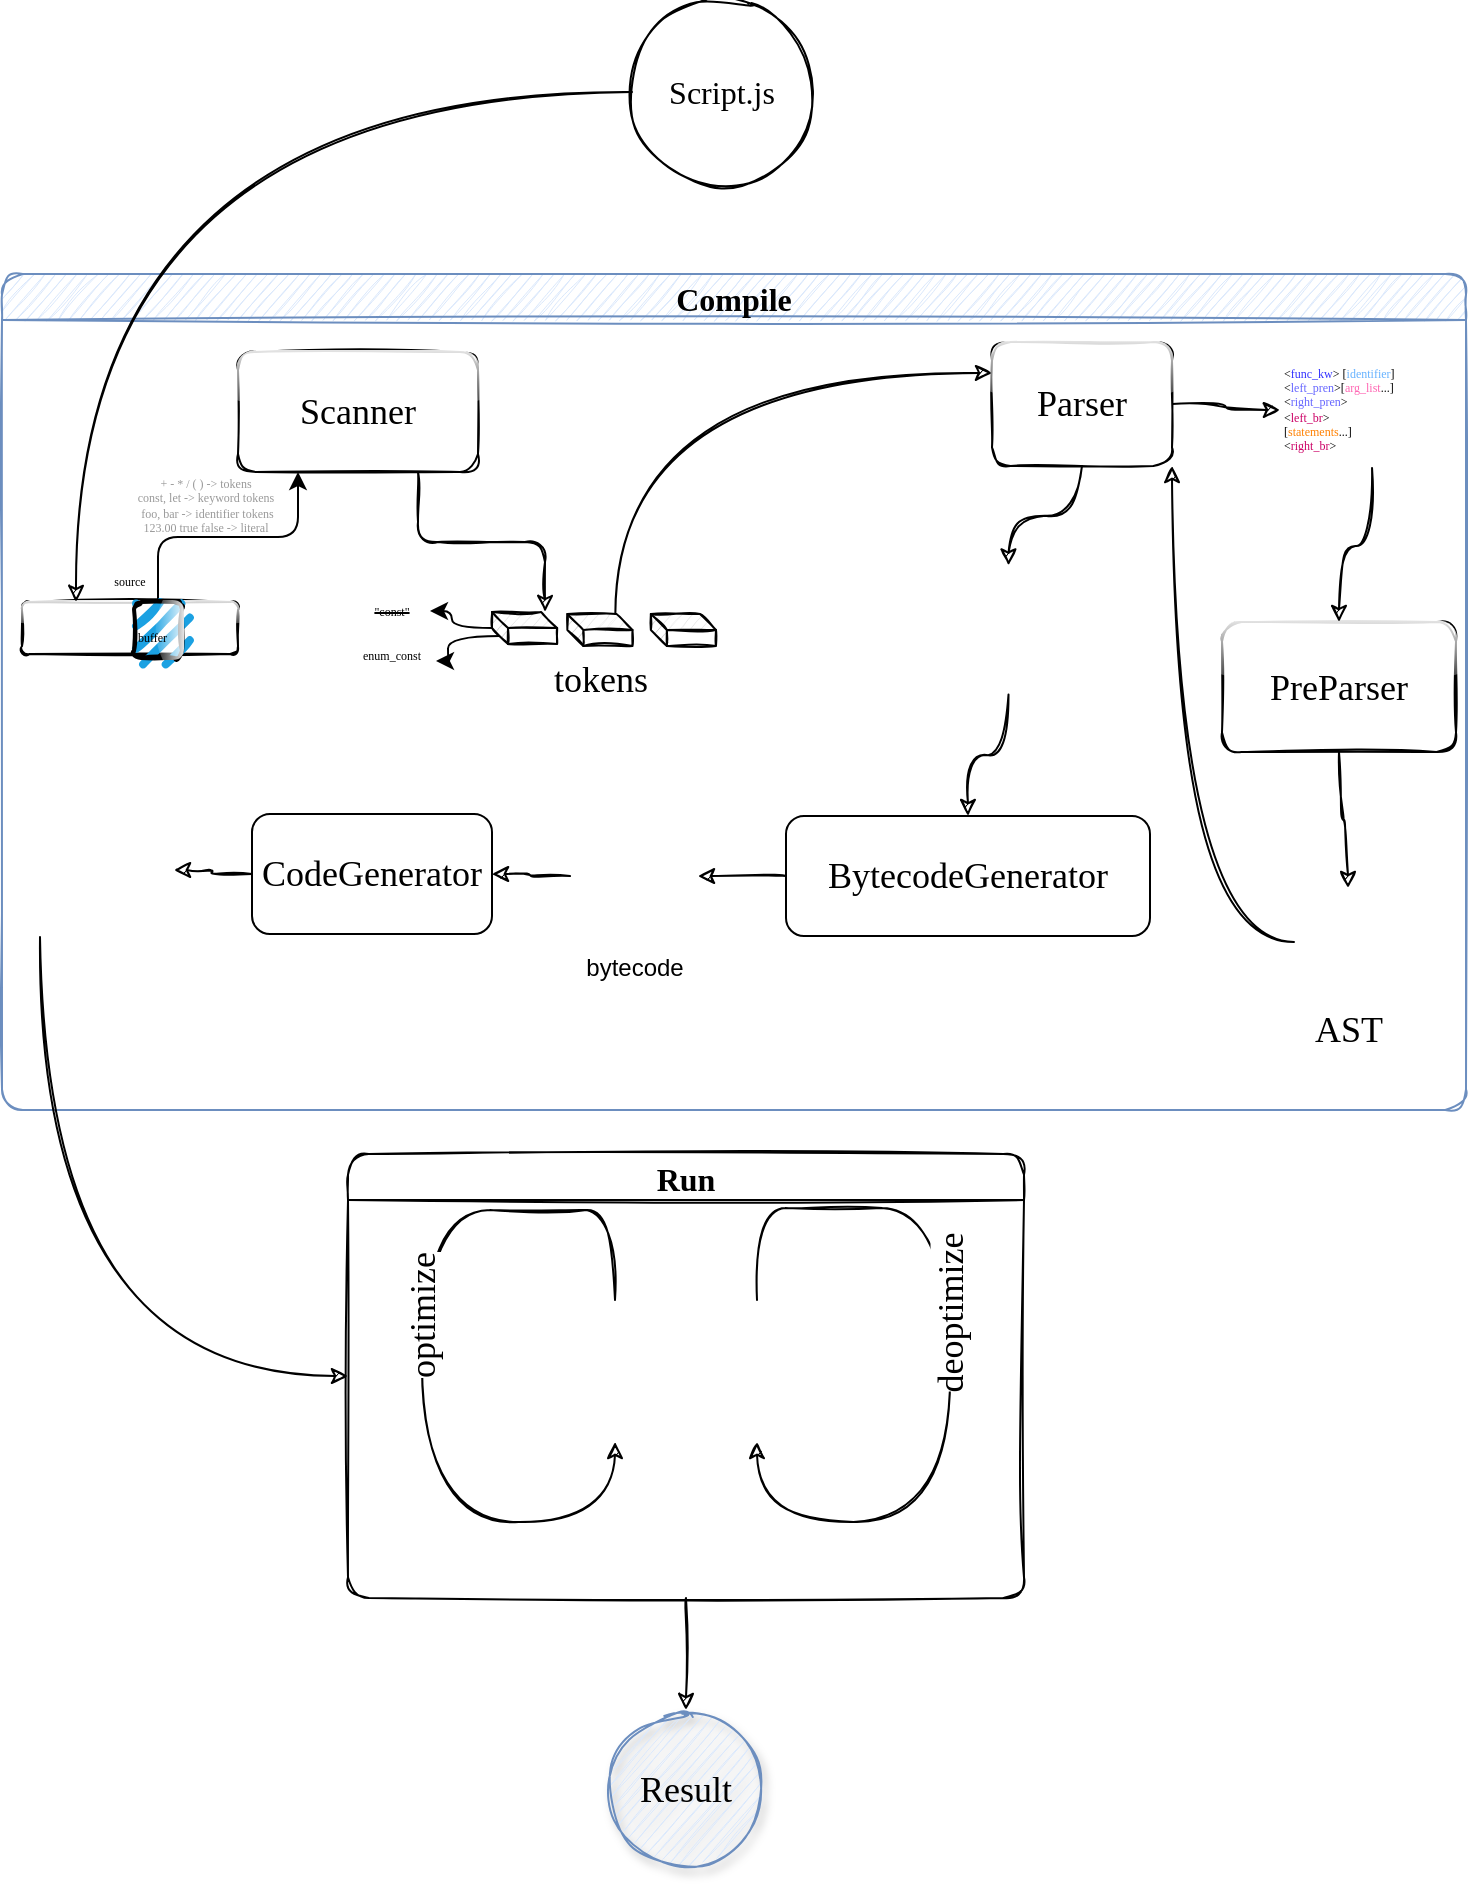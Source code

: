 <mxfile version="17.1.2" type="github">
  <diagram id="EIiqovopByde9tMhJ7DX" name="Page-1">
    <mxGraphModel dx="1351" dy="766" grid="0" gridSize="10" guides="1" tooltips="1" connect="1" arrows="1" fold="1" page="1" pageScale="1" pageWidth="850" pageHeight="1100" math="0" shadow="0">
      <root>
        <mxCell id="0" />
        <mxCell id="1" parent="0" />
        <mxCell id="-Evwn0WYxXY8F1ZthDra-2" value="Script.js" style="ellipse;whiteSpace=wrap;html=1;aspect=fixed;sketch=1;rounded=1;fontSize=16;fontFamily=Over the Rainbow;fontSource=https%3A%2F%2Ffonts.googleapis.com%2Fcss%3Ffamily%3DOver%2Bthe%2BRainbow;" parent="1" vertex="1">
          <mxGeometry x="362" y="50" width="90" height="90" as="geometry" />
        </mxCell>
        <mxCell id="-Evwn0WYxXY8F1ZthDra-3" value="Compile" style="swimlane;sketch=1;rounded=1;fontFamily=Over the Rainbow;fontSource=https%3A%2F%2Ffonts.googleapis.com%2Fcss%3Ffamily%3DOver%2Bthe%2BRainbow;fontSize=16;fillColor=#dae8fc;strokeColor=#6c8ebf;" parent="1" vertex="1">
          <mxGeometry x="47" y="186" width="732" height="418" as="geometry" />
        </mxCell>
        <mxCell id="-Evwn0WYxXY8F1ZthDra-23" style="edgeStyle=orthogonalEdgeStyle;rounded=1;sketch=1;orthogonalLoop=1;jettySize=auto;html=1;exitX=0.75;exitY=1;exitDx=0;exitDy=0;entryX=0;entryY=0;entryDx=26.5;entryDy=0;entryPerimeter=0;fontFamily=Over the Rainbow;fontSource=https%3A%2F%2Ffonts.googleapis.com%2Fcss%3Ffamily%3DOver%2Bthe%2BRainbow;fontSize=18;" parent="-Evwn0WYxXY8F1ZthDra-3" source="-Evwn0WYxXY8F1ZthDra-10" target="-Evwn0WYxXY8F1ZthDra-16" edge="1">
          <mxGeometry relative="1" as="geometry" />
        </mxCell>
        <mxCell id="-Evwn0WYxXY8F1ZthDra-10" value="Scanner" style="rounded=1;whiteSpace=wrap;html=1;sketch=1;fontFamily=Over the Rainbow;fontSource=https%3A%2F%2Ffonts.googleapis.com%2Fcss%3Ffamily%3DOver%2Bthe%2BRainbow;fontSize=18;glass=1;shadow=0;" parent="-Evwn0WYxXY8F1ZthDra-3" vertex="1">
          <mxGeometry x="118" y="39" width="120" height="60" as="geometry" />
        </mxCell>
        <mxCell id="-Evwn0WYxXY8F1ZthDra-22" style="edgeStyle=orthogonalEdgeStyle;rounded=1;sketch=0;orthogonalLoop=1;jettySize=auto;html=1;exitX=0;exitY=0.5;exitDx=0;exitDy=0;entryX=0.25;entryY=1;entryDx=0;entryDy=0;fontFamily=Over the Rainbow;fontSource=https%3A%2F%2Ffonts.googleapis.com%2Fcss%3Ffamily%3DOver%2Bthe%2BRainbow;fontSize=18;" parent="-Evwn0WYxXY8F1ZthDra-3" source="-Evwn0WYxXY8F1ZthDra-12" target="-Evwn0WYxXY8F1ZthDra-10" edge="1">
          <mxGeometry relative="1" as="geometry" />
        </mxCell>
        <mxCell id="3AOPMjmNAZMlr2lFEa5b-1" value="" style="edgeStyle=orthogonalEdgeStyle;rounded=0;orthogonalLoop=1;jettySize=auto;html=1;sketch=1;curved=1;" parent="-Evwn0WYxXY8F1ZthDra-3" source="-Evwn0WYxXY8F1ZthDra-24" target="-Evwn0WYxXY8F1ZthDra-49" edge="1">
          <mxGeometry relative="1" as="geometry" />
        </mxCell>
        <mxCell id="Wdb9buxMbOkoy24LBLcs-11" style="edgeStyle=orthogonalEdgeStyle;curved=1;sketch=1;orthogonalLoop=1;jettySize=auto;html=1;fontFamily=Over the Rainbow;fontSource=https%3A%2F%2Ffonts.googleapis.com%2Fcss%3Ffamily%3DOver%2Bthe%2BRainbow;fontSize=18;" edge="1" parent="-Evwn0WYxXY8F1ZthDra-3" source="-Evwn0WYxXY8F1ZthDra-24" target="-Evwn0WYxXY8F1ZthDra-36">
          <mxGeometry relative="1" as="geometry" />
        </mxCell>
        <mxCell id="-Evwn0WYxXY8F1ZthDra-24" value="Parser" style="rounded=1;whiteSpace=wrap;html=1;shadow=0;glass=1;sketch=1;fontFamily=Over the Rainbow;fontSource=https%3A%2F%2Ffonts.googleapis.com%2Fcss%3Ffamily%3DOver%2Bthe%2BRainbow;fontSize=18;" parent="-Evwn0WYxXY8F1ZthDra-3" vertex="1">
          <mxGeometry x="495" y="34" width="90" height="62" as="geometry" />
        </mxCell>
        <mxCell id="3AOPMjmNAZMlr2lFEa5b-4" style="edgeStyle=orthogonalEdgeStyle;curved=1;sketch=1;orthogonalLoop=1;jettySize=auto;html=1;entryX=1;entryY=1;entryDx=0;entryDy=0;" parent="-Evwn0WYxXY8F1ZthDra-3" source="-Evwn0WYxXY8F1ZthDra-28" target="-Evwn0WYxXY8F1ZthDra-24" edge="1">
          <mxGeometry relative="1" as="geometry" />
        </mxCell>
        <mxCell id="-Evwn0WYxXY8F1ZthDra-28" value="AST" style="shape=image;html=1;verticalAlign=top;verticalLabelPosition=bottom;labelBackgroundColor=#ffffff;imageAspect=0;aspect=fixed;image=https://cdn4.iconfinder.com/data/icons/free-line-christmas-icons/24/Christmas_Tree-128.png;rounded=1;shadow=0;glass=1;sketch=1;fontFamily=Over the Rainbow;fontSource=https%3A%2F%2Ffonts.googleapis.com%2Fcss%3Ffamily%3DOver%2Bthe%2BRainbow;fontSize=18;" parent="-Evwn0WYxXY8F1ZthDra-3" vertex="1">
          <mxGeometry x="646" y="307" width="54" height="54" as="geometry" />
        </mxCell>
        <mxCell id="-Evwn0WYxXY8F1ZthDra-11" value="&lt;font style=&quot;font-size: 6px&quot;&gt;source&lt;/font&gt;" style="rounded=1;whiteSpace=wrap;html=1;shadow=0;glass=1;sketch=1;fontFamily=Over the Rainbow;fontSource=https%3A%2F%2Ffonts.googleapis.com%2Fcss%3Ffamily%3DOver%2Bthe%2BRainbow;fontSize=18;labelPosition=center;verticalLabelPosition=top;align=center;verticalAlign=bottom;textDirection=ltr;spacingLeft=0;" parent="-Evwn0WYxXY8F1ZthDra-3" vertex="1">
          <mxGeometry x="10" y="164" width="108" height="26" as="geometry" />
        </mxCell>
        <mxCell id="-Evwn0WYxXY8F1ZthDra-12" value="&lt;font style=&quot;font-size: 6px&quot;&gt;buffer&lt;/font&gt;" style="rounded=1;whiteSpace=wrap;html=1;strokeWidth=2;fillWeight=4;hachureGap=8;hachureAngle=45;fillColor=#1ba1e2;sketch=1;shadow=0;glass=1;fontFamily=Over the Rainbow;fontSource=https%3A%2F%2Ffonts.googleapis.com%2Fcss%3Ffamily%3DOver%2Bthe%2BRainbow;fontSize=18;direction=south;align=left;" parent="-Evwn0WYxXY8F1ZthDra-3" vertex="1">
          <mxGeometry x="66" y="164" width="24" height="28" as="geometry" />
        </mxCell>
        <mxCell id="-Evwn0WYxXY8F1ZthDra-32" value="" style="group" parent="-Evwn0WYxXY8F1ZthDra-3" vertex="1" connectable="0">
          <mxGeometry x="245" y="169" width="112" height="17" as="geometry" />
        </mxCell>
        <mxCell id="-Evwn0WYxXY8F1ZthDra-16" value="" style="shape=cube;whiteSpace=wrap;html=1;boundedLbl=1;backgroundOutline=1;darkOpacity=0.05;darkOpacity2=0.1;rounded=1;shadow=0;glass=1;sketch=1;fontFamily=Over the Rainbow;fontSource=https%3A%2F%2Ffonts.googleapis.com%2Fcss%3Ffamily%3DOver%2Bthe%2BRainbow;fontSize=18;size=8;labelPosition=center;verticalLabelPosition=bottom;align=center;verticalAlign=top;" parent="-Evwn0WYxXY8F1ZthDra-32" vertex="1">
          <mxGeometry width="32.582" height="16" as="geometry" />
        </mxCell>
        <mxCell id="-Evwn0WYxXY8F1ZthDra-30" value="tokens" style="shape=cube;whiteSpace=wrap;html=1;boundedLbl=1;backgroundOutline=1;darkOpacity=0.05;darkOpacity2=0.1;rounded=1;shadow=0;glass=1;sketch=1;fontFamily=Over the Rainbow;fontSource=https%3A%2F%2Ffonts.googleapis.com%2Fcss%3Ffamily%3DOver%2Bthe%2BRainbow;fontSize=18;size=8;labelPosition=center;verticalLabelPosition=bottom;align=center;verticalAlign=top;" parent="-Evwn0WYxXY8F1ZthDra-32" vertex="1">
          <mxGeometry x="37.673" y="1" width="32.582" height="16" as="geometry" />
        </mxCell>
        <mxCell id="-Evwn0WYxXY8F1ZthDra-31" value="" style="shape=cube;whiteSpace=wrap;html=1;boundedLbl=1;backgroundOutline=1;darkOpacity=0.05;darkOpacity2=0.1;rounded=1;shadow=0;glass=1;sketch=1;fontFamily=Over the Rainbow;fontSource=https%3A%2F%2Ffonts.googleapis.com%2Fcss%3Ffamily%3DOver%2Bthe%2BRainbow;fontSize=18;size=8;labelPosition=center;verticalLabelPosition=bottom;align=center;verticalAlign=top;" parent="-Evwn0WYxXY8F1ZthDra-32" vertex="1">
          <mxGeometry x="79.418" y="1" width="32.582" height="16" as="geometry" />
        </mxCell>
        <mxCell id="-Evwn0WYxXY8F1ZthDra-33" style="edgeStyle=orthogonalEdgeStyle;rounded=1;sketch=1;orthogonalLoop=1;jettySize=auto;html=1;entryX=0;entryY=0.25;entryDx=0;entryDy=0;fontFamily=Over the Rainbow;fontSource=https%3A%2F%2Ffonts.googleapis.com%2Fcss%3Ffamily%3DOver%2Bthe%2BRainbow;fontSize=6;exitX=0;exitY=0;exitDx=24;exitDy=0;exitPerimeter=0;curved=1;" parent="-Evwn0WYxXY8F1ZthDra-3" source="-Evwn0WYxXY8F1ZthDra-30" target="-Evwn0WYxXY8F1ZthDra-24" edge="1">
          <mxGeometry relative="1" as="geometry" />
        </mxCell>
        <mxCell id="Wdb9buxMbOkoy24LBLcs-13" style="edgeStyle=orthogonalEdgeStyle;curved=1;sketch=1;orthogonalLoop=1;jettySize=auto;html=1;fontFamily=Over the Rainbow;fontSource=https%3A%2F%2Ffonts.googleapis.com%2Fcss%3Ffamily%3DOver%2Bthe%2BRainbow;fontSize=18;" edge="1" parent="-Evwn0WYxXY8F1ZthDra-3" source="-Evwn0WYxXY8F1ZthDra-36" target="Wdb9buxMbOkoy24LBLcs-3">
          <mxGeometry relative="1" as="geometry" />
        </mxCell>
        <mxCell id="-Evwn0WYxXY8F1ZthDra-36" value="" style="shape=image;html=1;verticalAlign=top;verticalLabelPosition=bottom;labelBackgroundColor=#ffffff;imageAspect=0;aspect=fixed;image=https://cdn1.iconfinder.com/data/icons/flat-christmas-icons-1/75/_christmas_tree-128.png;rounded=1;shadow=0;glass=1;sketch=1;fontFamily=Over the Rainbow;fontSource=https%3A%2F%2Ffonts.googleapis.com%2Fcss%3Ffamily%3DOver%2Bthe%2BRainbow;fontSize=6;" parent="-Evwn0WYxXY8F1ZthDra-3" vertex="1">
          <mxGeometry x="471" y="145.75" width="64.5" height="64.5" as="geometry" />
        </mxCell>
        <mxCell id="3AOPMjmNAZMlr2lFEa5b-3" value="" style="edgeStyle=orthogonalEdgeStyle;sketch=1;orthogonalLoop=1;jettySize=auto;html=1;curved=1;exitX=0.5;exitY=1;exitDx=0;exitDy=0;" parent="-Evwn0WYxXY8F1ZthDra-3" source="-Evwn0WYxXY8F1ZthDra-37" target="-Evwn0WYxXY8F1ZthDra-28" edge="1">
          <mxGeometry relative="1" as="geometry" />
        </mxCell>
        <mxCell id="-Evwn0WYxXY8F1ZthDra-37" value="PreParser" style="rounded=1;whiteSpace=wrap;html=1;shadow=0;glass=1;sketch=1;fontFamily=Over the Rainbow;fontSource=https%3A%2F%2Ffonts.googleapis.com%2Fcss%3Ffamily%3DOver%2Bthe%2BRainbow;fontSize=18;" parent="-Evwn0WYxXY8F1ZthDra-3" vertex="1">
          <mxGeometry x="610" y="174" width="117" height="65" as="geometry" />
        </mxCell>
        <mxCell id="-Evwn0WYxXY8F1ZthDra-42" value="+ - * / ( ) -&amp;gt; tokens&lt;br&gt;const, let -&amp;gt; keyword tokens&lt;br&gt;&amp;nbsp;foo, bar -&amp;gt; identifier tokens&lt;br&gt;123.00 true false -&amp;gt; literal" style="whiteSpace=wrap;html=1;rounded=1;shadow=0;glass=1;sketch=1;fontFamily=Over the Rainbow;fontSource=https%3A%2F%2Ffonts.googleapis.com%2Fcss%3Ffamily%3DOver%2Bthe%2BRainbow;fontSize=6;opacity=0;textOpacity=40;" parent="-Evwn0WYxXY8F1ZthDra-3" vertex="1">
          <mxGeometry x="42" y="85.5" width="120" height="60" as="geometry" />
        </mxCell>
        <mxCell id="-Evwn0WYxXY8F1ZthDra-44" value="&lt;strike&gt;&quot;const&quot;&lt;/strike&gt;" style="text;html=1;strokeColor=none;fillColor=none;align=center;verticalAlign=middle;whiteSpace=wrap;rounded=0;shadow=0;glass=1;sketch=1;fontFamily=Over the Rainbow;fontSource=https%3A%2F%2Ffonts.googleapis.com%2Fcss%3Ffamily%3DOver%2Bthe%2BRainbow;fontSize=6;opacity=0;" parent="-Evwn0WYxXY8F1ZthDra-3" vertex="1">
          <mxGeometry x="176" y="158" width="38" height="21" as="geometry" />
        </mxCell>
        <mxCell id="-Evwn0WYxXY8F1ZthDra-46" value="enum_const" style="text;html=1;strokeColor=none;fillColor=none;align=center;verticalAlign=middle;whiteSpace=wrap;rounded=0;shadow=0;glass=1;sketch=1;fontFamily=Over the Rainbow;fontSource=https%3A%2F%2Ffonts.googleapis.com%2Fcss%3Ffamily%3DOver%2Bthe%2BRainbow;fontSize=6;opacity=0;" parent="-Evwn0WYxXY8F1ZthDra-3" vertex="1">
          <mxGeometry x="173" y="186" width="44" height="10" as="geometry" />
        </mxCell>
        <mxCell id="-Evwn0WYxXY8F1ZthDra-48" style="edgeStyle=orthogonalEdgeStyle;curved=1;rounded=1;sketch=0;orthogonalLoop=1;jettySize=auto;html=1;exitX=0;exitY=0;exitDx=4;exitDy=12;exitPerimeter=0;entryX=1;entryY=0.75;entryDx=0;entryDy=0;fontFamily=Over the Rainbow;fontSource=https%3A%2F%2Ffonts.googleapis.com%2Fcss%3Ffamily%3DOver%2Bthe%2BRainbow;fontSize=6;" parent="-Evwn0WYxXY8F1ZthDra-3" source="-Evwn0WYxXY8F1ZthDra-16" target="-Evwn0WYxXY8F1ZthDra-46" edge="1">
          <mxGeometry relative="1" as="geometry">
            <Array as="points">
              <mxPoint x="223" y="181" />
              <mxPoint x="223" y="194" />
            </Array>
          </mxGeometry>
        </mxCell>
        <mxCell id="-Evwn0WYxXY8F1ZthDra-43" style="edgeStyle=orthogonalEdgeStyle;curved=1;rounded=1;sketch=0;orthogonalLoop=1;jettySize=auto;html=1;fontFamily=Over the Rainbow;fontSource=https%3A%2F%2Ffonts.googleapis.com%2Fcss%3Ffamily%3DOver%2Bthe%2BRainbow;fontSize=6;entryX=1;entryY=0.5;entryDx=0;entryDy=0;" parent="-Evwn0WYxXY8F1ZthDra-3" source="-Evwn0WYxXY8F1ZthDra-16" target="-Evwn0WYxXY8F1ZthDra-44" edge="1">
          <mxGeometry relative="1" as="geometry">
            <mxPoint x="213.836" y="177" as="targetPoint" />
          </mxGeometry>
        </mxCell>
        <mxCell id="3AOPMjmNAZMlr2lFEa5b-2" value="" style="edgeStyle=orthogonalEdgeStyle;rounded=0;orthogonalLoop=1;jettySize=auto;html=1;sketch=1;exitX=0.59;exitY=0.983;exitDx=0;exitDy=0;exitPerimeter=0;curved=1;" parent="-Evwn0WYxXY8F1ZthDra-3" source="-Evwn0WYxXY8F1ZthDra-49" target="-Evwn0WYxXY8F1ZthDra-37" edge="1">
          <mxGeometry relative="1" as="geometry">
            <mxPoint x="669" y="90" as="sourcePoint" />
          </mxGeometry>
        </mxCell>
        <mxCell id="-Evwn0WYxXY8F1ZthDra-49" value="&amp;lt;&lt;font color=&quot;#3333ff&quot;&gt;func_kw&lt;/font&gt;&amp;gt; [&lt;font color=&quot;#66b2ff&quot;&gt;identifier&lt;/font&gt;] &lt;br&gt;&amp;lt;&lt;font color=&quot;#6666ff&quot;&gt;left_pren&lt;/font&gt;&amp;gt;[&lt;font color=&quot;#ff66b3&quot;&gt;arg_list&lt;/font&gt;...]&lt;br&gt;&amp;lt;&lt;font color=&quot;#6666ff&quot;&gt;right_pren&lt;/font&gt;&amp;gt; &lt;br&gt;&amp;lt;&lt;font color=&quot;#cc0066&quot;&gt;left_br&lt;/font&gt;&amp;gt;&lt;br&gt;[&lt;font color=&quot;#ff8000&quot;&gt;statements&lt;/font&gt;...]&lt;br&gt;&amp;lt;&lt;font color=&quot;#cc0066&quot;&gt;right_br&lt;/font&gt;&amp;gt;" style="rounded=1;whiteSpace=wrap;html=1;shadow=0;glass=1;sketch=1;fontFamily=Over the Rainbow;fontSource=https%3A%2F%2Ffonts.googleapis.com%2Fcss%3Ffamily%3DOver%2Bthe%2BRainbow;fontSize=6;opacity=0;align=left;" parent="-Evwn0WYxXY8F1ZthDra-3" vertex="1">
          <mxGeometry x="639" y="38" width="78" height="60" as="geometry" />
        </mxCell>
        <mxCell id="Wdb9buxMbOkoy24LBLcs-8" style="edgeStyle=orthogonalEdgeStyle;curved=1;sketch=1;orthogonalLoop=1;jettySize=auto;html=1;fontFamily=Over the Rainbow;fontSource=https%3A%2F%2Ffonts.googleapis.com%2Fcss%3Ffamily%3DOver%2Bthe%2BRainbow;fontSize=18;" edge="1" parent="-Evwn0WYxXY8F1ZthDra-3" source="Wdb9buxMbOkoy24LBLcs-1" target="Wdb9buxMbOkoy24LBLcs-6">
          <mxGeometry relative="1" as="geometry" />
        </mxCell>
        <mxCell id="Wdb9buxMbOkoy24LBLcs-1" value="bytecode" style="shape=image;html=1;verticalAlign=top;verticalLabelPosition=bottom;labelBackgroundColor=#ffffff;imageAspect=0;aspect=fixed;image=https://cdn1.iconfinder.com/data/icons/CrystalClear/128x128/apps/kthememgr.png" vertex="1" parent="-Evwn0WYxXY8F1ZthDra-3">
          <mxGeometry x="284" y="269" width="64" height="64" as="geometry" />
        </mxCell>
        <mxCell id="Wdb9buxMbOkoy24LBLcs-12" style="edgeStyle=orthogonalEdgeStyle;curved=1;sketch=1;orthogonalLoop=1;jettySize=auto;html=1;fontFamily=Over the Rainbow;fontSource=https%3A%2F%2Ffonts.googleapis.com%2Fcss%3Ffamily%3DOver%2Bthe%2BRainbow;fontSize=18;" edge="1" parent="-Evwn0WYxXY8F1ZthDra-3" source="Wdb9buxMbOkoy24LBLcs-3" target="Wdb9buxMbOkoy24LBLcs-1">
          <mxGeometry relative="1" as="geometry" />
        </mxCell>
        <mxCell id="Wdb9buxMbOkoy24LBLcs-3" value="&lt;font style=&quot;font-size: 18px&quot;&gt;BytecodeGenerator&lt;/font&gt;" style="rounded=1;whiteSpace=wrap;html=1;fontFamily=Over the Rainbow;fontSource=https%3A%2F%2Ffonts.googleapis.com%2Fcss%3Ffamily%3DOver%2Bthe%2BRainbow;" vertex="1" parent="-Evwn0WYxXY8F1ZthDra-3">
          <mxGeometry x="392" y="271" width="182" height="60" as="geometry" />
        </mxCell>
        <mxCell id="Wdb9buxMbOkoy24LBLcs-10" style="edgeStyle=orthogonalEdgeStyle;curved=1;sketch=1;orthogonalLoop=1;jettySize=auto;html=1;entryX=1;entryY=0.5;entryDx=0;entryDy=0;fontFamily=Over the Rainbow;fontSource=https%3A%2F%2Ffonts.googleapis.com%2Fcss%3Ffamily%3DOver%2Bthe%2BRainbow;fontSize=18;" edge="1" parent="-Evwn0WYxXY8F1ZthDra-3" source="Wdb9buxMbOkoy24LBLcs-6" target="Wdb9buxMbOkoy24LBLcs-9">
          <mxGeometry relative="1" as="geometry" />
        </mxCell>
        <mxCell id="Wdb9buxMbOkoy24LBLcs-6" value="&lt;font style=&quot;font-size: 18px&quot;&gt;CodeGenerator&lt;/font&gt;" style="rounded=1;whiteSpace=wrap;html=1;fontFamily=Over the Rainbow;fontSource=https%3A%2F%2Ffonts.googleapis.com%2Fcss%3Ffamily%3DOver%2Bthe%2BRainbow;" vertex="1" parent="-Evwn0WYxXY8F1ZthDra-3">
          <mxGeometry x="125" y="270" width="120" height="60" as="geometry" />
        </mxCell>
        <mxCell id="Wdb9buxMbOkoy24LBLcs-9" value="" style="shape=image;html=1;verticalAlign=top;verticalLabelPosition=bottom;labelBackgroundColor=#ffffff;imageAspect=0;aspect=fixed;image=https://cdn1.iconfinder.com/data/icons/unicons-line-vol-5/24/robot-128.png;fontFamily=Over the Rainbow;fontSource=https%3A%2F%2Ffonts.googleapis.com%2Fcss%3Ffamily%3DOver%2Bthe%2BRainbow;fontSize=18;" vertex="1" parent="-Evwn0WYxXY8F1ZthDra-3">
          <mxGeometry x="19" y="264.5" width="67" height="67" as="geometry" />
        </mxCell>
        <mxCell id="Wdb9buxMbOkoy24LBLcs-23" style="edgeStyle=orthogonalEdgeStyle;sketch=1;orthogonalLoop=1;jettySize=auto;html=1;fontFamily=Over the Rainbow;fontSource=https%3A%2F%2Ffonts.googleapis.com%2Fcss%3Ffamily%3DOver%2Bthe%2BRainbow;fontSize=18;entryX=0.5;entryY=0;entryDx=0;entryDy=0;curved=1;" edge="1" parent="1" source="-Evwn0WYxXY8F1ZthDra-4" target="Wdb9buxMbOkoy24LBLcs-24">
          <mxGeometry relative="1" as="geometry">
            <mxPoint x="345" y="898.846" as="targetPoint" />
          </mxGeometry>
        </mxCell>
        <mxCell id="-Evwn0WYxXY8F1ZthDra-4" value="Run" style="swimlane;sketch=1;rounded=1;fontFamily=Over the Rainbow;fontSource=https%3A%2F%2Ffonts.googleapis.com%2Fcss%3Ffamily%3DOver%2Bthe%2BRainbow;fontSize=16;" parent="1" vertex="1">
          <mxGeometry x="220" y="626" width="338" height="222" as="geometry" />
        </mxCell>
        <mxCell id="Wdb9buxMbOkoy24LBLcs-14" value="" style="shape=image;html=1;verticalAlign=top;verticalLabelPosition=bottom;labelBackgroundColor=#ffffff;imageAspect=0;aspect=fixed;image=https://cdn0.iconfinder.com/data/icons/super-batman/24/3151595_-_decepticon_movie_robot_transformers-128.png;fontFamily=Over the Rainbow;fontSource=https%3A%2F%2Ffonts.googleapis.com%2Fcss%3Ffamily%3DOver%2Bthe%2BRainbow;fontSize=18;" vertex="1" parent="-Evwn0WYxXY8F1ZthDra-4">
          <mxGeometry x="133.5" y="73" width="71" height="71" as="geometry" />
        </mxCell>
        <mxCell id="Wdb9buxMbOkoy24LBLcs-18" style="edgeStyle=orthogonalEdgeStyle;curved=1;sketch=1;orthogonalLoop=1;jettySize=auto;html=1;fontFamily=Over the Rainbow;fontSource=https%3A%2F%2Ffonts.googleapis.com%2Fcss%3Ffamily%3DOver%2Bthe%2BRainbow;fontSize=18;entryX=1;entryY=1;entryDx=0;entryDy=0;exitX=1;exitY=0;exitDx=0;exitDy=0;" edge="1" parent="-Evwn0WYxXY8F1ZthDra-4" source="Wdb9buxMbOkoy24LBLcs-14" target="Wdb9buxMbOkoy24LBLcs-14">
          <mxGeometry relative="1" as="geometry">
            <mxPoint x="320.638" y="107.787" as="targetPoint" />
            <Array as="points">
              <mxPoint x="233" y="27" />
              <mxPoint x="301" y="27" />
              <mxPoint x="301" y="184" />
              <mxPoint x="233" y="184" />
            </Array>
          </mxGeometry>
        </mxCell>
        <mxCell id="Wdb9buxMbOkoy24LBLcs-21" value="deoptimize" style="edgeLabel;html=1;align=center;verticalAlign=bottom;resizable=0;points=[];fontSize=18;fontFamily=Over the Rainbow;horizontal=0;" vertex="1" connectable="0" parent="Wdb9buxMbOkoy24LBLcs-18">
          <mxGeometry x="-0.101" y="-1" relative="1" as="geometry">
            <mxPoint x="15" as="offset" />
          </mxGeometry>
        </mxCell>
        <mxCell id="Wdb9buxMbOkoy24LBLcs-19" style="edgeStyle=orthogonalEdgeStyle;curved=1;sketch=1;orthogonalLoop=1;jettySize=auto;html=1;exitX=0;exitY=0;exitDx=0;exitDy=0;entryX=0;entryY=1;entryDx=0;entryDy=0;fontFamily=Over the Rainbow;fontSource=https%3A%2F%2Ffonts.googleapis.com%2Fcss%3Ffamily%3DOver%2Bthe%2BRainbow;fontSize=18;horizontal=0;" edge="1" parent="-Evwn0WYxXY8F1ZthDra-4" source="Wdb9buxMbOkoy24LBLcs-14" target="Wdb9buxMbOkoy24LBLcs-14">
          <mxGeometry relative="1" as="geometry">
            <Array as="points">
              <mxPoint x="105" y="28" />
              <mxPoint x="37" y="28" />
              <mxPoint x="37" y="184" />
              <mxPoint x="105" y="184" />
            </Array>
          </mxGeometry>
        </mxCell>
        <mxCell id="Wdb9buxMbOkoy24LBLcs-22" value="optimize" style="edgeLabel;html=1;align=center;verticalAlign=middle;resizable=0;points=[];fontSize=18;fontFamily=Over the Rainbow;horizontal=0;" vertex="1" connectable="0" parent="Wdb9buxMbOkoy24LBLcs-19">
          <mxGeometry x="-0.103" relative="1" as="geometry">
            <mxPoint as="offset" />
          </mxGeometry>
        </mxCell>
        <mxCell id="-Evwn0WYxXY8F1ZthDra-5" style="edgeStyle=orthogonalEdgeStyle;rounded=1;orthogonalLoop=1;jettySize=auto;html=1;entryX=0.25;entryY=0;entryDx=0;entryDy=0;sketch=1;curved=1;fontFamily=Over the Rainbow;fontSource=https%3A%2F%2Ffonts.googleapis.com%2Fcss%3Ffamily%3DOver%2Bthe%2BRainbow;fontSize=16;" parent="1" source="-Evwn0WYxXY8F1ZthDra-2" target="-Evwn0WYxXY8F1ZthDra-11" edge="1">
          <mxGeometry relative="1" as="geometry" />
        </mxCell>
        <mxCell id="Wdb9buxMbOkoy24LBLcs-15" style="edgeStyle=orthogonalEdgeStyle;curved=1;sketch=1;orthogonalLoop=1;jettySize=auto;html=1;entryX=0;entryY=0.5;entryDx=0;entryDy=0;fontFamily=Over the Rainbow;fontSource=https%3A%2F%2Ffonts.googleapis.com%2Fcss%3Ffamily%3DOver%2Bthe%2BRainbow;fontSize=18;exitX=0;exitY=1;exitDx=0;exitDy=0;" edge="1" parent="1" source="Wdb9buxMbOkoy24LBLcs-9" target="-Evwn0WYxXY8F1ZthDra-4">
          <mxGeometry relative="1" as="geometry" />
        </mxCell>
        <mxCell id="Wdb9buxMbOkoy24LBLcs-24" value="Result" style="ellipse;whiteSpace=wrap;html=1;aspect=fixed;fontFamily=Over the Rainbow;fontSource=https%3A%2F%2Ffonts.googleapis.com%2Fcss%3Ffamily%3DOver%2Bthe%2BRainbow;fontSize=18;sketch=1;shadow=1;fillColor=#dae8fc;strokeColor=#6c8ebf;" vertex="1" parent="1">
          <mxGeometry x="349" y="904" width="80" height="80" as="geometry" />
        </mxCell>
      </root>
    </mxGraphModel>
  </diagram>
</mxfile>
